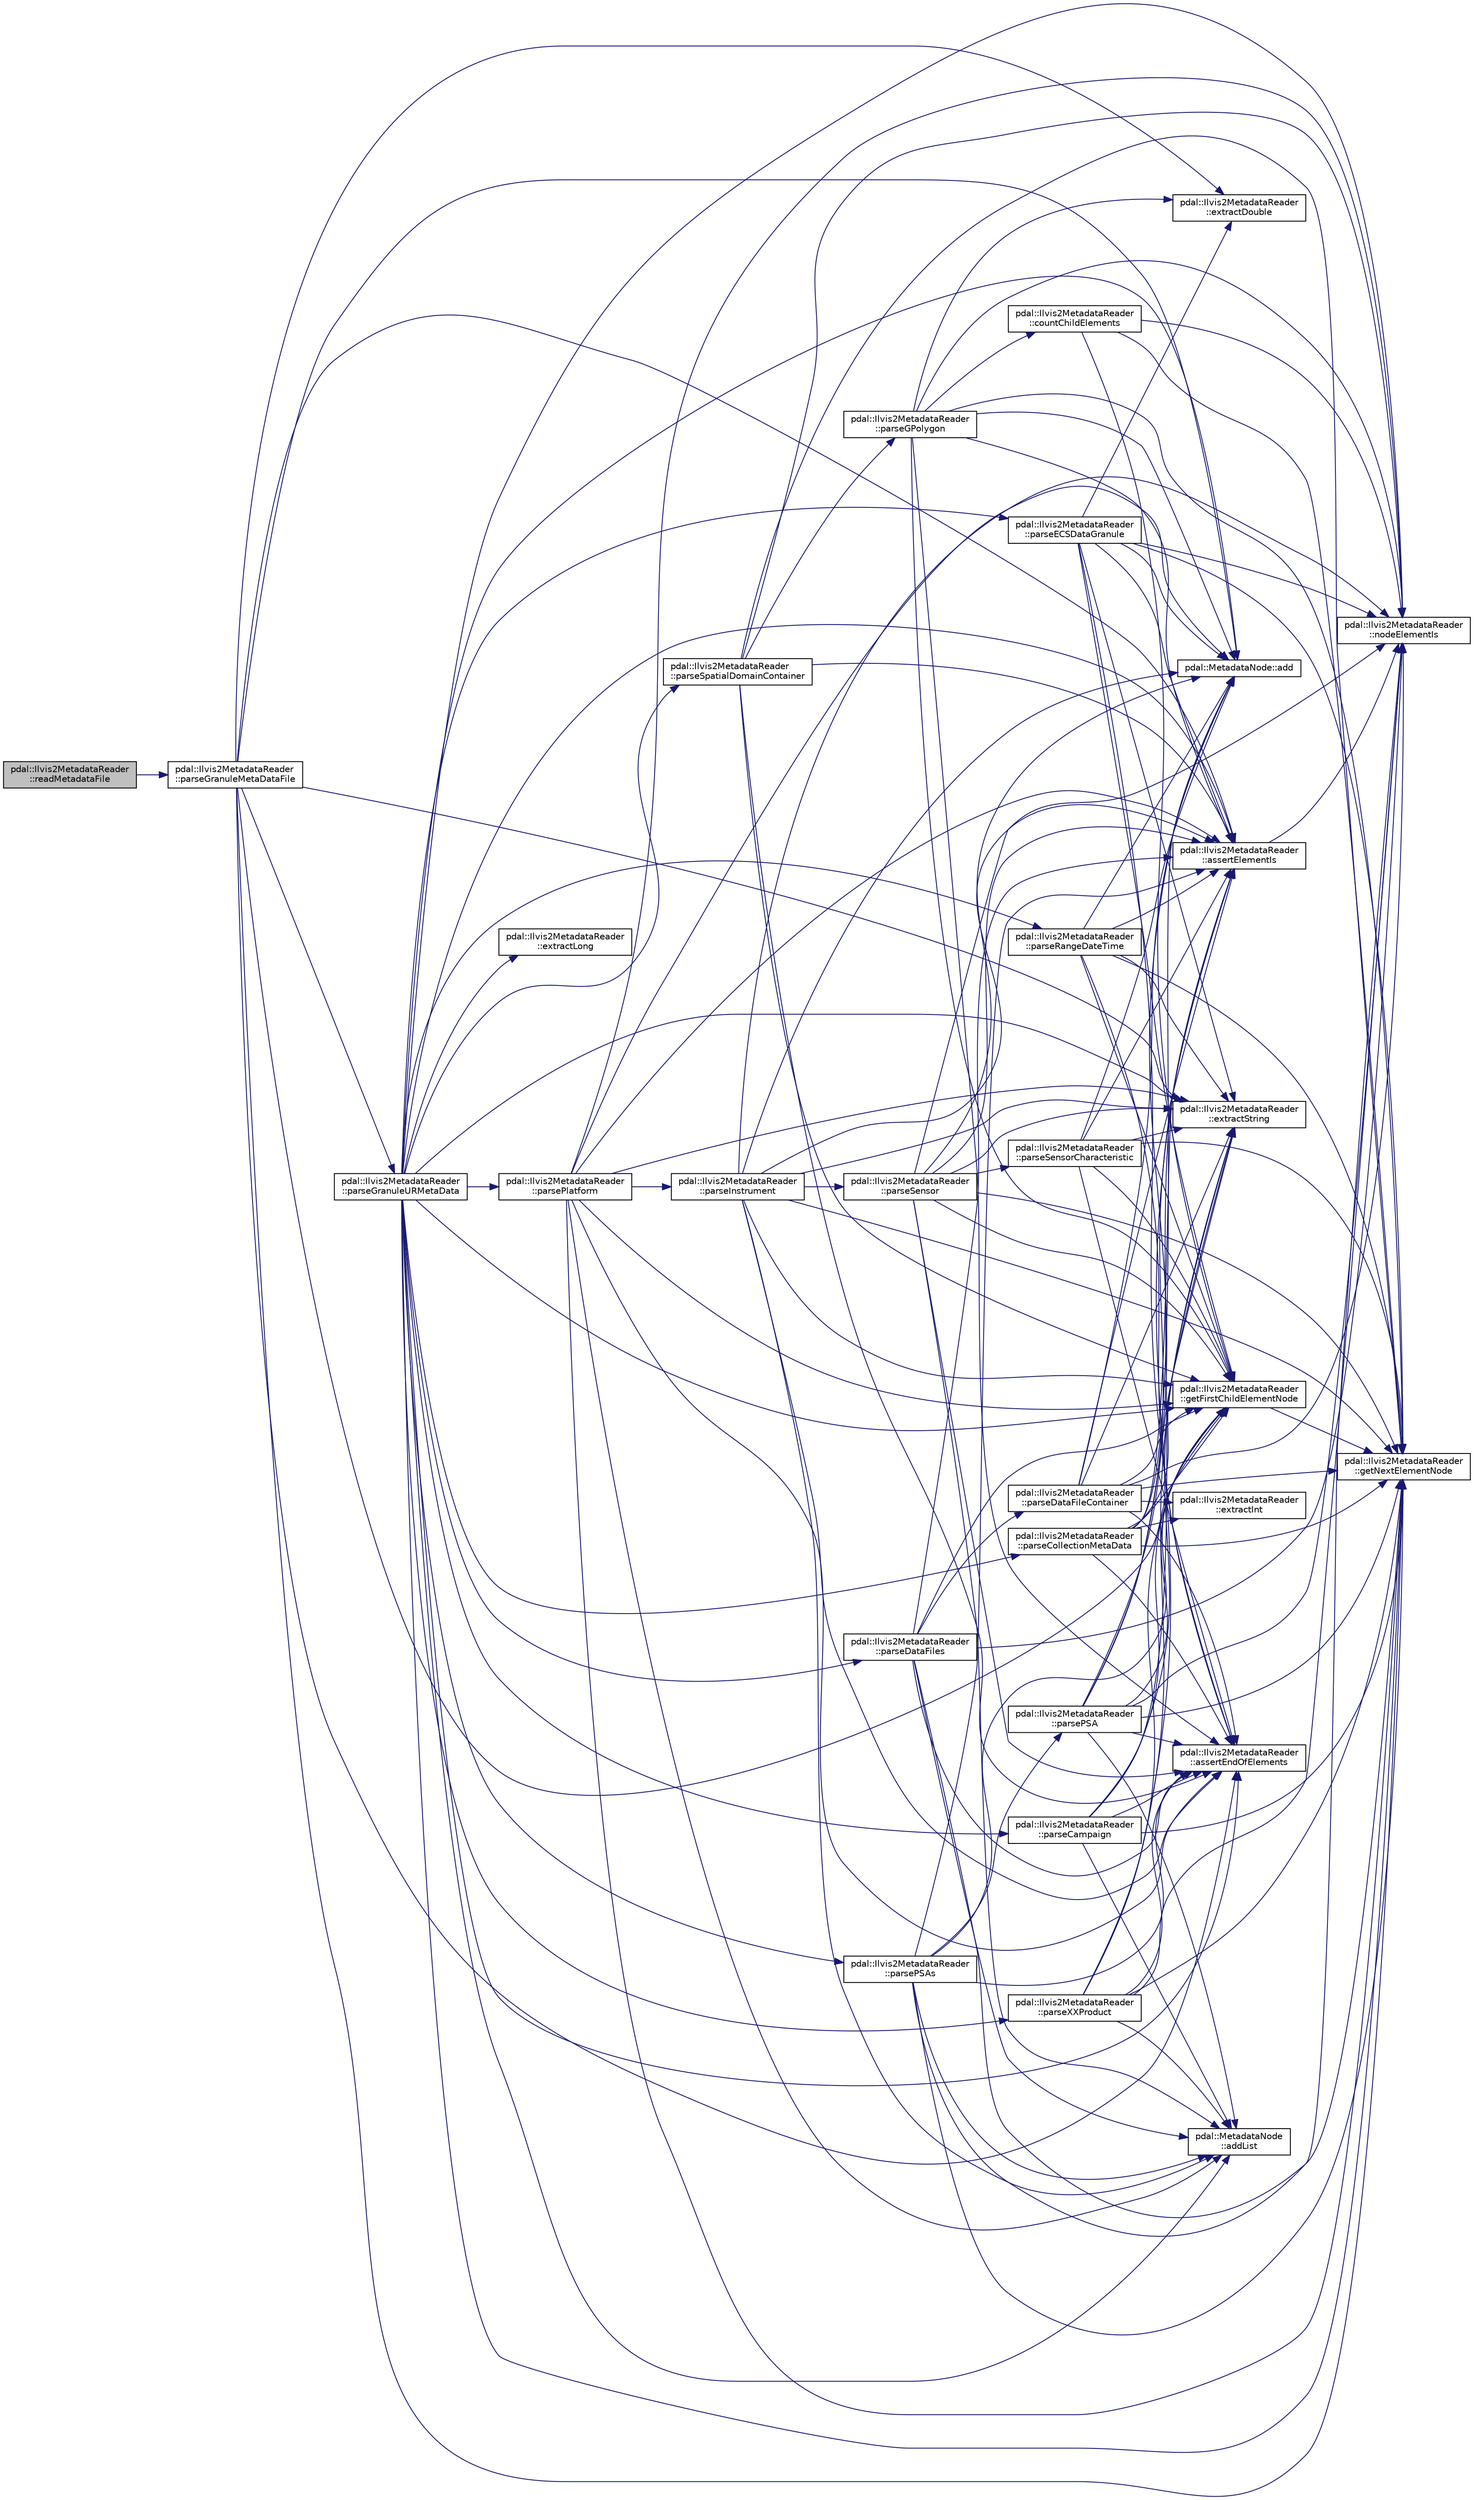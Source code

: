 digraph "pdal::Ilvis2MetadataReader::readMetadataFile"
{
  edge [fontname="Helvetica",fontsize="10",labelfontname="Helvetica",labelfontsize="10"];
  node [fontname="Helvetica",fontsize="10",shape=record];
  rankdir="LR";
  Node1 [label="pdal::Ilvis2MetadataReader\l::readMetadataFile",height=0.2,width=0.4,color="black", fillcolor="grey75", style="filled", fontcolor="black"];
  Node1 -> Node2 [color="midnightblue",fontsize="10",style="solid",fontname="Helvetica"];
  Node2 [label="pdal::Ilvis2MetadataReader\l::parseGranuleMetaDataFile",height=0.2,width=0.4,color="black", fillcolor="white", style="filled",URL="$classpdal_1_1Ilvis2MetadataReader.html#acb5e58e739a834c6c0b81e99cf09e6ca"];
  Node2 -> Node3 [color="midnightblue",fontsize="10",style="solid",fontname="Helvetica"];
  Node3 [label="pdal::MetadataNode::add",height=0.2,width=0.4,color="black", fillcolor="white", style="filled",URL="$classpdal_1_1MetadataNode.html#af2c1c5d91f6ab47a804aa8a0a1b043c2"];
  Node2 -> Node4 [color="midnightblue",fontsize="10",style="solid",fontname="Helvetica"];
  Node4 [label="pdal::Ilvis2MetadataReader\l::assertElementIs",height=0.2,width=0.4,color="black", fillcolor="white", style="filled",URL="$classpdal_1_1Ilvis2MetadataReader.html#a3c89b35ec6a6c4476776d7906bc14976"];
  Node4 -> Node5 [color="midnightblue",fontsize="10",style="solid",fontname="Helvetica"];
  Node5 [label="pdal::Ilvis2MetadataReader\l::nodeElementIs",height=0.2,width=0.4,color="black", fillcolor="white", style="filled",URL="$classpdal_1_1Ilvis2MetadataReader.html#a5ae3abe877b54ce54f6d3cf16846f397"];
  Node2 -> Node6 [color="midnightblue",fontsize="10",style="solid",fontname="Helvetica"];
  Node6 [label="pdal::Ilvis2MetadataReader\l::assertEndOfElements",height=0.2,width=0.4,color="black", fillcolor="white", style="filled",URL="$classpdal_1_1Ilvis2MetadataReader.html#a38254b9d35690f3d116e1278cd4c6621"];
  Node2 -> Node7 [color="midnightblue",fontsize="10",style="solid",fontname="Helvetica"];
  Node7 [label="pdal::Ilvis2MetadataReader\l::extractDouble",height=0.2,width=0.4,color="black", fillcolor="white", style="filled",URL="$classpdal_1_1Ilvis2MetadataReader.html#a7afba58207797d6183d7ad5f3e3b9c21"];
  Node2 -> Node8 [color="midnightblue",fontsize="10",style="solid",fontname="Helvetica"];
  Node8 [label="pdal::Ilvis2MetadataReader\l::extractString",height=0.2,width=0.4,color="black", fillcolor="white", style="filled",URL="$classpdal_1_1Ilvis2MetadataReader.html#a7cfc8c010145345f2c481fa6ba573b33"];
  Node2 -> Node9 [color="midnightblue",fontsize="10",style="solid",fontname="Helvetica"];
  Node9 [label="pdal::Ilvis2MetadataReader\l::getFirstChildElementNode",height=0.2,width=0.4,color="black", fillcolor="white", style="filled",URL="$classpdal_1_1Ilvis2MetadataReader.html#a516a2e8badf0443a0458cde94f40cbf8"];
  Node9 -> Node10 [color="midnightblue",fontsize="10",style="solid",fontname="Helvetica"];
  Node10 [label="pdal::Ilvis2MetadataReader\l::getNextElementNode",height=0.2,width=0.4,color="black", fillcolor="white", style="filled",URL="$classpdal_1_1Ilvis2MetadataReader.html#a2e6c0418fb4a806ad1c51215975f875b"];
  Node2 -> Node10 [color="midnightblue",fontsize="10",style="solid",fontname="Helvetica"];
  Node2 -> Node11 [color="midnightblue",fontsize="10",style="solid",fontname="Helvetica"];
  Node11 [label="pdal::Ilvis2MetadataReader\l::parseGranuleURMetaData",height=0.2,width=0.4,color="black", fillcolor="white", style="filled",URL="$classpdal_1_1Ilvis2MetadataReader.html#a783b9f94a8bb9834184167fc2653056a"];
  Node11 -> Node3 [color="midnightblue",fontsize="10",style="solid",fontname="Helvetica"];
  Node11 -> Node12 [color="midnightblue",fontsize="10",style="solid",fontname="Helvetica"];
  Node12 [label="pdal::MetadataNode\l::addList",height=0.2,width=0.4,color="black", fillcolor="white", style="filled",URL="$classpdal_1_1MetadataNode.html#af9242fea26778fb33e939d38f0dd0dd4"];
  Node11 -> Node4 [color="midnightblue",fontsize="10",style="solid",fontname="Helvetica"];
  Node11 -> Node6 [color="midnightblue",fontsize="10",style="solid",fontname="Helvetica"];
  Node11 -> Node13 [color="midnightblue",fontsize="10",style="solid",fontname="Helvetica"];
  Node13 [label="pdal::Ilvis2MetadataReader\l::extractLong",height=0.2,width=0.4,color="black", fillcolor="white", style="filled",URL="$classpdal_1_1Ilvis2MetadataReader.html#a97aae3c27f348c4f964794801a012ebb"];
  Node11 -> Node8 [color="midnightblue",fontsize="10",style="solid",fontname="Helvetica"];
  Node11 -> Node9 [color="midnightblue",fontsize="10",style="solid",fontname="Helvetica"];
  Node11 -> Node10 [color="midnightblue",fontsize="10",style="solid",fontname="Helvetica"];
  Node11 -> Node5 [color="midnightblue",fontsize="10",style="solid",fontname="Helvetica"];
  Node11 -> Node14 [color="midnightblue",fontsize="10",style="solid",fontname="Helvetica"];
  Node14 [label="pdal::Ilvis2MetadataReader\l::parseCampaign",height=0.2,width=0.4,color="black", fillcolor="white", style="filled",URL="$classpdal_1_1Ilvis2MetadataReader.html#a501586875aa0290be18428c001ef1729"];
  Node14 -> Node12 [color="midnightblue",fontsize="10",style="solid",fontname="Helvetica"];
  Node14 -> Node4 [color="midnightblue",fontsize="10",style="solid",fontname="Helvetica"];
  Node14 -> Node6 [color="midnightblue",fontsize="10",style="solid",fontname="Helvetica"];
  Node14 -> Node8 [color="midnightblue",fontsize="10",style="solid",fontname="Helvetica"];
  Node14 -> Node9 [color="midnightblue",fontsize="10",style="solid",fontname="Helvetica"];
  Node14 -> Node10 [color="midnightblue",fontsize="10",style="solid",fontname="Helvetica"];
  Node11 -> Node15 [color="midnightblue",fontsize="10",style="solid",fontname="Helvetica"];
  Node15 [label="pdal::Ilvis2MetadataReader\l::parseCollectionMetaData",height=0.2,width=0.4,color="black", fillcolor="white", style="filled",URL="$classpdal_1_1Ilvis2MetadataReader.html#ad8635850248ba1cf773bdbfa41906fb1"];
  Node15 -> Node3 [color="midnightblue",fontsize="10",style="solid",fontname="Helvetica"];
  Node15 -> Node4 [color="midnightblue",fontsize="10",style="solid",fontname="Helvetica"];
  Node15 -> Node6 [color="midnightblue",fontsize="10",style="solid",fontname="Helvetica"];
  Node15 -> Node16 [color="midnightblue",fontsize="10",style="solid",fontname="Helvetica"];
  Node16 [label="pdal::Ilvis2MetadataReader\l::extractInt",height=0.2,width=0.4,color="black", fillcolor="white", style="filled",URL="$classpdal_1_1Ilvis2MetadataReader.html#a65920ecb1ec40a73ff43aaac70ef3398"];
  Node15 -> Node8 [color="midnightblue",fontsize="10",style="solid",fontname="Helvetica"];
  Node15 -> Node9 [color="midnightblue",fontsize="10",style="solid",fontname="Helvetica"];
  Node15 -> Node10 [color="midnightblue",fontsize="10",style="solid",fontname="Helvetica"];
  Node11 -> Node17 [color="midnightblue",fontsize="10",style="solid",fontname="Helvetica"];
  Node17 [label="pdal::Ilvis2MetadataReader\l::parseDataFiles",height=0.2,width=0.4,color="black", fillcolor="white", style="filled",URL="$classpdal_1_1Ilvis2MetadataReader.html#af683aceb6fa553f1c0e1afc099a8fa60"];
  Node17 -> Node12 [color="midnightblue",fontsize="10",style="solid",fontname="Helvetica"];
  Node17 -> Node4 [color="midnightblue",fontsize="10",style="solid",fontname="Helvetica"];
  Node17 -> Node6 [color="midnightblue",fontsize="10",style="solid",fontname="Helvetica"];
  Node17 -> Node9 [color="midnightblue",fontsize="10",style="solid",fontname="Helvetica"];
  Node17 -> Node10 [color="midnightblue",fontsize="10",style="solid",fontname="Helvetica"];
  Node17 -> Node5 [color="midnightblue",fontsize="10",style="solid",fontname="Helvetica"];
  Node17 -> Node18 [color="midnightblue",fontsize="10",style="solid",fontname="Helvetica"];
  Node18 [label="pdal::Ilvis2MetadataReader\l::parseDataFileContainer",height=0.2,width=0.4,color="black", fillcolor="white", style="filled",URL="$classpdal_1_1Ilvis2MetadataReader.html#a21cb6b51ab1c319a5c4243526f62c639"];
  Node18 -> Node3 [color="midnightblue",fontsize="10",style="solid",fontname="Helvetica"];
  Node18 -> Node4 [color="midnightblue",fontsize="10",style="solid",fontname="Helvetica"];
  Node18 -> Node6 [color="midnightblue",fontsize="10",style="solid",fontname="Helvetica"];
  Node18 -> Node16 [color="midnightblue",fontsize="10",style="solid",fontname="Helvetica"];
  Node18 -> Node8 [color="midnightblue",fontsize="10",style="solid",fontname="Helvetica"];
  Node18 -> Node9 [color="midnightblue",fontsize="10",style="solid",fontname="Helvetica"];
  Node18 -> Node10 [color="midnightblue",fontsize="10",style="solid",fontname="Helvetica"];
  Node18 -> Node5 [color="midnightblue",fontsize="10",style="solid",fontname="Helvetica"];
  Node11 -> Node19 [color="midnightblue",fontsize="10",style="solid",fontname="Helvetica"];
  Node19 [label="pdal::Ilvis2MetadataReader\l::parseECSDataGranule",height=0.2,width=0.4,color="black", fillcolor="white", style="filled",URL="$classpdal_1_1Ilvis2MetadataReader.html#a1250ee4c2ba322e2740c24a34908e959"];
  Node19 -> Node3 [color="midnightblue",fontsize="10",style="solid",fontname="Helvetica"];
  Node19 -> Node4 [color="midnightblue",fontsize="10",style="solid",fontname="Helvetica"];
  Node19 -> Node6 [color="midnightblue",fontsize="10",style="solid",fontname="Helvetica"];
  Node19 -> Node7 [color="midnightblue",fontsize="10",style="solid",fontname="Helvetica"];
  Node19 -> Node8 [color="midnightblue",fontsize="10",style="solid",fontname="Helvetica"];
  Node19 -> Node9 [color="midnightblue",fontsize="10",style="solid",fontname="Helvetica"];
  Node19 -> Node10 [color="midnightblue",fontsize="10",style="solid",fontname="Helvetica"];
  Node19 -> Node5 [color="midnightblue",fontsize="10",style="solid",fontname="Helvetica"];
  Node11 -> Node20 [color="midnightblue",fontsize="10",style="solid",fontname="Helvetica"];
  Node20 [label="pdal::Ilvis2MetadataReader\l::parsePlatform",height=0.2,width=0.4,color="black", fillcolor="white", style="filled",URL="$classpdal_1_1Ilvis2MetadataReader.html#a4b3ac63c5357f5c99753d6a5cb08d5d5"];
  Node20 -> Node3 [color="midnightblue",fontsize="10",style="solid",fontname="Helvetica"];
  Node20 -> Node12 [color="midnightblue",fontsize="10",style="solid",fontname="Helvetica"];
  Node20 -> Node4 [color="midnightblue",fontsize="10",style="solid",fontname="Helvetica"];
  Node20 -> Node6 [color="midnightblue",fontsize="10",style="solid",fontname="Helvetica"];
  Node20 -> Node8 [color="midnightblue",fontsize="10",style="solid",fontname="Helvetica"];
  Node20 -> Node9 [color="midnightblue",fontsize="10",style="solid",fontname="Helvetica"];
  Node20 -> Node10 [color="midnightblue",fontsize="10",style="solid",fontname="Helvetica"];
  Node20 -> Node5 [color="midnightblue",fontsize="10",style="solid",fontname="Helvetica"];
  Node20 -> Node21 [color="midnightblue",fontsize="10",style="solid",fontname="Helvetica"];
  Node21 [label="pdal::Ilvis2MetadataReader\l::parseInstrument",height=0.2,width=0.4,color="black", fillcolor="white", style="filled",URL="$classpdal_1_1Ilvis2MetadataReader.html#a46d775f8e043f4f138e6335caecdf9fe"];
  Node21 -> Node3 [color="midnightblue",fontsize="10",style="solid",fontname="Helvetica"];
  Node21 -> Node12 [color="midnightblue",fontsize="10",style="solid",fontname="Helvetica"];
  Node21 -> Node4 [color="midnightblue",fontsize="10",style="solid",fontname="Helvetica"];
  Node21 -> Node6 [color="midnightblue",fontsize="10",style="solid",fontname="Helvetica"];
  Node21 -> Node8 [color="midnightblue",fontsize="10",style="solid",fontname="Helvetica"];
  Node21 -> Node9 [color="midnightblue",fontsize="10",style="solid",fontname="Helvetica"];
  Node21 -> Node10 [color="midnightblue",fontsize="10",style="solid",fontname="Helvetica"];
  Node21 -> Node5 [color="midnightblue",fontsize="10",style="solid",fontname="Helvetica"];
  Node21 -> Node22 [color="midnightblue",fontsize="10",style="solid",fontname="Helvetica"];
  Node22 [label="pdal::Ilvis2MetadataReader\l::parseSensor",height=0.2,width=0.4,color="black", fillcolor="white", style="filled",URL="$classpdal_1_1Ilvis2MetadataReader.html#a824c7c38238fbdc1c610b0c85f18870c"];
  Node22 -> Node3 [color="midnightblue",fontsize="10",style="solid",fontname="Helvetica"];
  Node22 -> Node12 [color="midnightblue",fontsize="10",style="solid",fontname="Helvetica"];
  Node22 -> Node4 [color="midnightblue",fontsize="10",style="solid",fontname="Helvetica"];
  Node22 -> Node6 [color="midnightblue",fontsize="10",style="solid",fontname="Helvetica"];
  Node22 -> Node8 [color="midnightblue",fontsize="10",style="solid",fontname="Helvetica"];
  Node22 -> Node9 [color="midnightblue",fontsize="10",style="solid",fontname="Helvetica"];
  Node22 -> Node10 [color="midnightblue",fontsize="10",style="solid",fontname="Helvetica"];
  Node22 -> Node5 [color="midnightblue",fontsize="10",style="solid",fontname="Helvetica"];
  Node22 -> Node23 [color="midnightblue",fontsize="10",style="solid",fontname="Helvetica"];
  Node23 [label="pdal::Ilvis2MetadataReader\l::parseSensorCharacteristic",height=0.2,width=0.4,color="black", fillcolor="white", style="filled",URL="$classpdal_1_1Ilvis2MetadataReader.html#aef1bbf879fffbf22c27eb0f2f2bff4e0"];
  Node23 -> Node3 [color="midnightblue",fontsize="10",style="solid",fontname="Helvetica"];
  Node23 -> Node4 [color="midnightblue",fontsize="10",style="solid",fontname="Helvetica"];
  Node23 -> Node6 [color="midnightblue",fontsize="10",style="solid",fontname="Helvetica"];
  Node23 -> Node8 [color="midnightblue",fontsize="10",style="solid",fontname="Helvetica"];
  Node23 -> Node9 [color="midnightblue",fontsize="10",style="solid",fontname="Helvetica"];
  Node23 -> Node10 [color="midnightblue",fontsize="10",style="solid",fontname="Helvetica"];
  Node11 -> Node24 [color="midnightblue",fontsize="10",style="solid",fontname="Helvetica"];
  Node24 [label="pdal::Ilvis2MetadataReader\l::parsePSAs",height=0.2,width=0.4,color="black", fillcolor="white", style="filled",URL="$classpdal_1_1Ilvis2MetadataReader.html#af1b1adceb1670cd1e3cc7e87bc6e4f38"];
  Node24 -> Node12 [color="midnightblue",fontsize="10",style="solid",fontname="Helvetica"];
  Node24 -> Node4 [color="midnightblue",fontsize="10",style="solid",fontname="Helvetica"];
  Node24 -> Node6 [color="midnightblue",fontsize="10",style="solid",fontname="Helvetica"];
  Node24 -> Node9 [color="midnightblue",fontsize="10",style="solid",fontname="Helvetica"];
  Node24 -> Node10 [color="midnightblue",fontsize="10",style="solid",fontname="Helvetica"];
  Node24 -> Node5 [color="midnightblue",fontsize="10",style="solid",fontname="Helvetica"];
  Node24 -> Node25 [color="midnightblue",fontsize="10",style="solid",fontname="Helvetica"];
  Node25 [label="pdal::Ilvis2MetadataReader\l::parsePSA",height=0.2,width=0.4,color="black", fillcolor="white", style="filled",URL="$classpdal_1_1Ilvis2MetadataReader.html#a46b2b9c31379b238f687f54fc56f37f5"];
  Node25 -> Node3 [color="midnightblue",fontsize="10",style="solid",fontname="Helvetica"];
  Node25 -> Node12 [color="midnightblue",fontsize="10",style="solid",fontname="Helvetica"];
  Node25 -> Node4 [color="midnightblue",fontsize="10",style="solid",fontname="Helvetica"];
  Node25 -> Node6 [color="midnightblue",fontsize="10",style="solid",fontname="Helvetica"];
  Node25 -> Node8 [color="midnightblue",fontsize="10",style="solid",fontname="Helvetica"];
  Node25 -> Node9 [color="midnightblue",fontsize="10",style="solid",fontname="Helvetica"];
  Node25 -> Node10 [color="midnightblue",fontsize="10",style="solid",fontname="Helvetica"];
  Node25 -> Node5 [color="midnightblue",fontsize="10",style="solid",fontname="Helvetica"];
  Node11 -> Node26 [color="midnightblue",fontsize="10",style="solid",fontname="Helvetica"];
  Node26 [label="pdal::Ilvis2MetadataReader\l::parseRangeDateTime",height=0.2,width=0.4,color="black", fillcolor="white", style="filled",URL="$classpdal_1_1Ilvis2MetadataReader.html#a4958f45150b37d46cec8aaee7139f183"];
  Node26 -> Node3 [color="midnightblue",fontsize="10",style="solid",fontname="Helvetica"];
  Node26 -> Node4 [color="midnightblue",fontsize="10",style="solid",fontname="Helvetica"];
  Node26 -> Node6 [color="midnightblue",fontsize="10",style="solid",fontname="Helvetica"];
  Node26 -> Node8 [color="midnightblue",fontsize="10",style="solid",fontname="Helvetica"];
  Node26 -> Node9 [color="midnightblue",fontsize="10",style="solid",fontname="Helvetica"];
  Node26 -> Node10 [color="midnightblue",fontsize="10",style="solid",fontname="Helvetica"];
  Node11 -> Node27 [color="midnightblue",fontsize="10",style="solid",fontname="Helvetica"];
  Node27 [label="pdal::Ilvis2MetadataReader\l::parseSpatialDomainContainer",height=0.2,width=0.4,color="black", fillcolor="white", style="filled",URL="$classpdal_1_1Ilvis2MetadataReader.html#a9ba9bf2530ab1ef7eb63457e6db6e2e3"];
  Node27 -> Node4 [color="midnightblue",fontsize="10",style="solid",fontname="Helvetica"];
  Node27 -> Node6 [color="midnightblue",fontsize="10",style="solid",fontname="Helvetica"];
  Node27 -> Node9 [color="midnightblue",fontsize="10",style="solid",fontname="Helvetica"];
  Node27 -> Node10 [color="midnightblue",fontsize="10",style="solid",fontname="Helvetica"];
  Node27 -> Node5 [color="midnightblue",fontsize="10",style="solid",fontname="Helvetica"];
  Node27 -> Node28 [color="midnightblue",fontsize="10",style="solid",fontname="Helvetica"];
  Node28 [label="pdal::Ilvis2MetadataReader\l::parseGPolygon",height=0.2,width=0.4,color="black", fillcolor="white", style="filled",URL="$classpdal_1_1Ilvis2MetadataReader.html#a322601af55d2f92fc92833a2979e260a"];
  Node28 -> Node3 [color="midnightblue",fontsize="10",style="solid",fontname="Helvetica"];
  Node28 -> Node4 [color="midnightblue",fontsize="10",style="solid",fontname="Helvetica"];
  Node28 -> Node6 [color="midnightblue",fontsize="10",style="solid",fontname="Helvetica"];
  Node28 -> Node29 [color="midnightblue",fontsize="10",style="solid",fontname="Helvetica"];
  Node29 [label="pdal::Ilvis2MetadataReader\l::countChildElements",height=0.2,width=0.4,color="black", fillcolor="white", style="filled",URL="$classpdal_1_1Ilvis2MetadataReader.html#a41430ee56c23587b017c451af9b88222"];
  Node29 -> Node9 [color="midnightblue",fontsize="10",style="solid",fontname="Helvetica"];
  Node29 -> Node10 [color="midnightblue",fontsize="10",style="solid",fontname="Helvetica"];
  Node29 -> Node5 [color="midnightblue",fontsize="10",style="solid",fontname="Helvetica"];
  Node28 -> Node7 [color="midnightblue",fontsize="10",style="solid",fontname="Helvetica"];
  Node28 -> Node9 [color="midnightblue",fontsize="10",style="solid",fontname="Helvetica"];
  Node28 -> Node10 [color="midnightblue",fontsize="10",style="solid",fontname="Helvetica"];
  Node28 -> Node5 [color="midnightblue",fontsize="10",style="solid",fontname="Helvetica"];
  Node11 -> Node30 [color="midnightblue",fontsize="10",style="solid",fontname="Helvetica"];
  Node30 [label="pdal::Ilvis2MetadataReader\l::parseXXProduct",height=0.2,width=0.4,color="black", fillcolor="white", style="filled",URL="$classpdal_1_1Ilvis2MetadataReader.html#a2cf6e74f3d49c356881dfe800c734cd8"];
  Node30 -> Node12 [color="midnightblue",fontsize="10",style="solid",fontname="Helvetica"];
  Node30 -> Node4 [color="midnightblue",fontsize="10",style="solid",fontname="Helvetica"];
  Node30 -> Node6 [color="midnightblue",fontsize="10",style="solid",fontname="Helvetica"];
  Node30 -> Node8 [color="midnightblue",fontsize="10",style="solid",fontname="Helvetica"];
  Node30 -> Node9 [color="midnightblue",fontsize="10",style="solid",fontname="Helvetica"];
  Node30 -> Node10 [color="midnightblue",fontsize="10",style="solid",fontname="Helvetica"];
  Node30 -> Node5 [color="midnightblue",fontsize="10",style="solid",fontname="Helvetica"];
}
